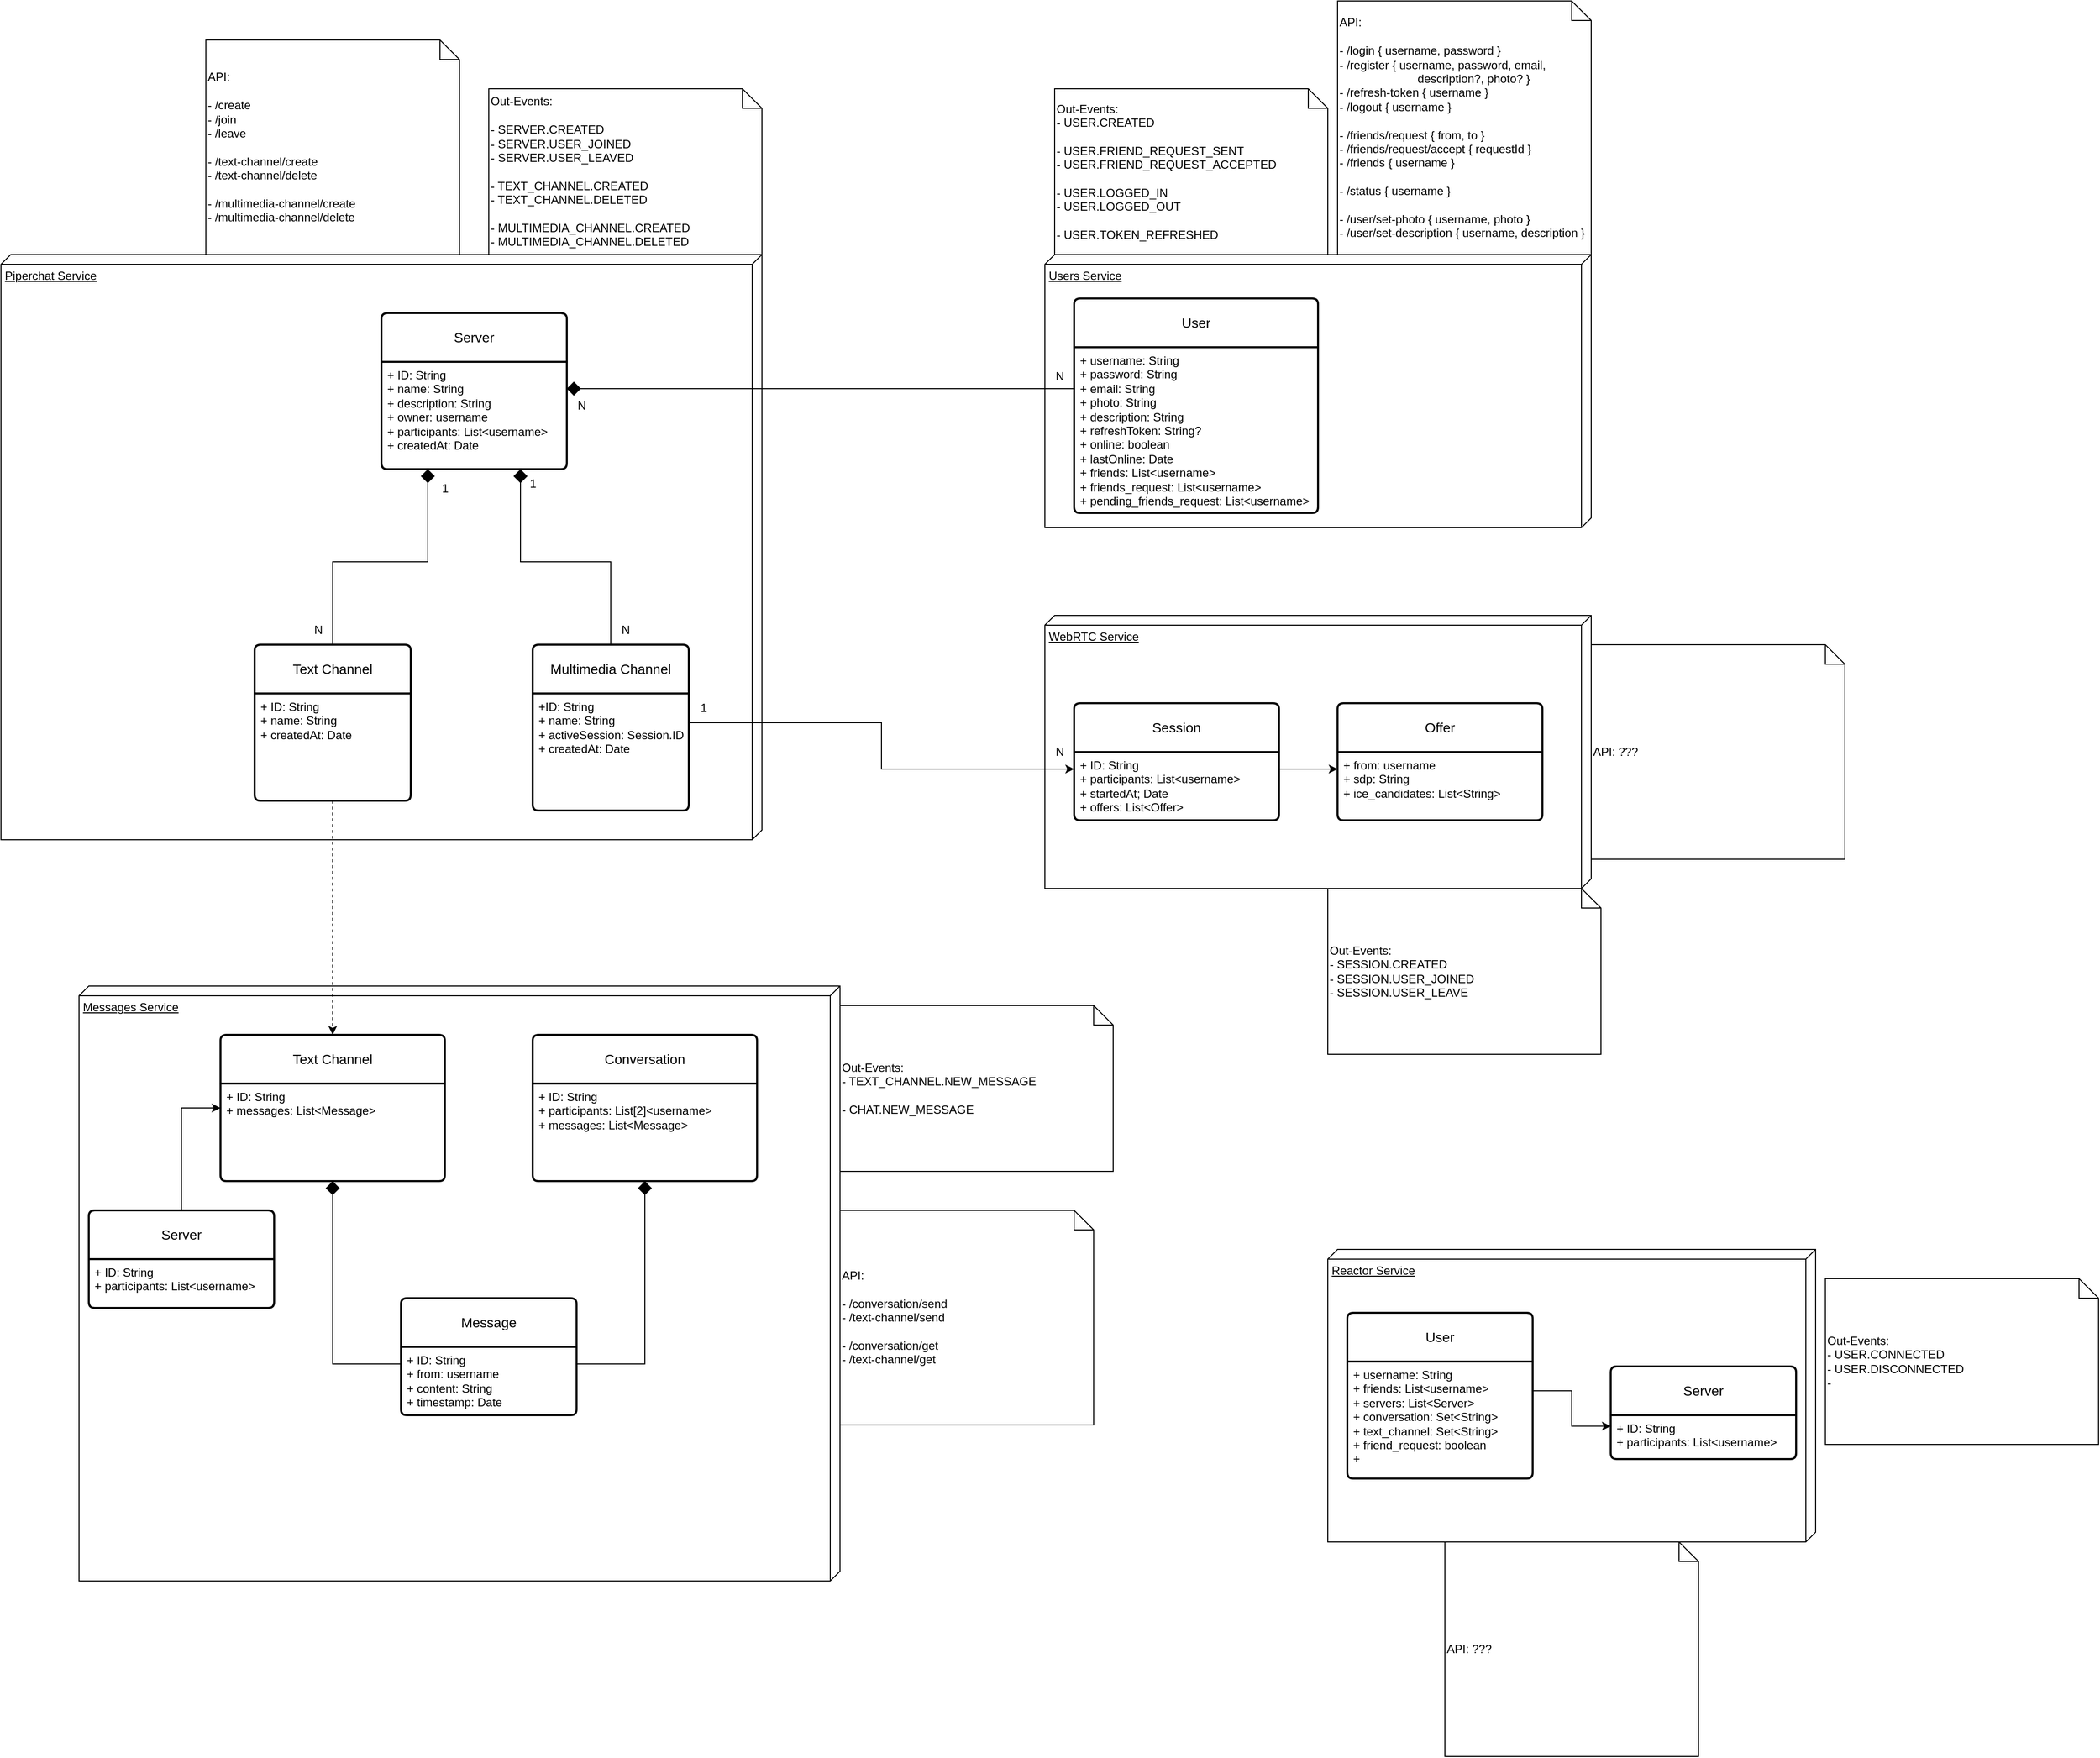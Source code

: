 <mxfile version="21.6.6" type="github" pages="7">
  <diagram name="General" id="8NHsR8Ymc2wK5Nyu_gr6">
    <mxGraphModel dx="2274" dy="1864" grid="1" gridSize="10" guides="1" tooltips="1" connect="1" arrows="1" fold="1" page="1" pageScale="1" pageWidth="850" pageHeight="1100" math="0" shadow="0">
      <root>
        <mxCell id="0" />
        <mxCell id="1" parent="0" />
        <mxCell id="7wh-No2WTboaJmC7Gdfl-18" value="Messages Service" style="verticalAlign=top;align=left;spacingTop=8;spacingLeft=2;spacingRight=12;shape=cube;size=10;direction=south;fontStyle=4;html=1;whiteSpace=wrap;" parent="1" vertex="1">
          <mxGeometry x="-210" y="660" width="780" height="610" as="geometry" />
        </mxCell>
        <mxCell id="7wh-No2WTboaJmC7Gdfl-14" value="Piperchat Service" style="verticalAlign=top;align=left;spacingTop=8;spacingLeft=2;spacingRight=12;shape=cube;size=10;direction=south;fontStyle=4;html=1;whiteSpace=wrap;" parent="1" vertex="1">
          <mxGeometry x="-290" y="-90" width="780" height="600" as="geometry" />
        </mxCell>
        <mxCell id="7wh-No2WTboaJmC7Gdfl-13" value="Users Service" style="verticalAlign=top;align=left;spacingTop=8;spacingLeft=2;spacingRight=12;shape=cube;size=10;direction=south;fontStyle=4;html=1;whiteSpace=wrap;" parent="1" vertex="1">
          <mxGeometry x="780" y="-90" width="560" height="280" as="geometry" />
        </mxCell>
        <mxCell id="s29pFKMHYIw3pCDYSGQ6-1" value="Server" style="swimlane;childLayout=stackLayout;horizontal=1;startSize=50;horizontalStack=0;rounded=1;fontSize=14;fontStyle=0;strokeWidth=2;resizeParent=0;resizeLast=1;shadow=0;dashed=0;align=center;arcSize=4;whiteSpace=wrap;html=1;" parent="1" vertex="1">
          <mxGeometry x="100" y="-30" width="190" height="160" as="geometry" />
        </mxCell>
        <mxCell id="s29pFKMHYIw3pCDYSGQ6-2" value="+ ID: String&lt;br&gt;+ name: String&lt;br&gt;+ description: String&lt;br&gt;+ owner: username&lt;br&gt;+ participants: List&amp;lt;username&amp;gt;&lt;br&gt;+ createdAt: Date&lt;br&gt;" style="align=left;strokeColor=none;fillColor=none;spacingLeft=4;fontSize=12;verticalAlign=top;resizable=0;rotatable=0;part=1;html=1;" parent="s29pFKMHYIw3pCDYSGQ6-1" vertex="1">
          <mxGeometry y="50" width="190" height="110" as="geometry" />
        </mxCell>
        <mxCell id="s29pFKMHYIw3pCDYSGQ6-3" value="User" style="swimlane;childLayout=stackLayout;horizontal=1;startSize=50;horizontalStack=0;rounded=1;fontSize=14;fontStyle=0;strokeWidth=2;resizeParent=0;resizeLast=1;shadow=0;dashed=0;align=center;arcSize=4;whiteSpace=wrap;html=1;" parent="1" vertex="1">
          <mxGeometry x="810" y="-45" width="250" height="220" as="geometry" />
        </mxCell>
        <mxCell id="s29pFKMHYIw3pCDYSGQ6-4" value="+ username: String&lt;br&gt;+ password: String&lt;br&gt;+ email: String&lt;br&gt;+ photo: String&lt;br&gt;+ description: String&lt;br&gt;+ refreshToken: String?&lt;br&gt;+ online: boolean&lt;br&gt;+ lastOnline: Date&lt;br&gt;+ friends: List&amp;lt;username&amp;gt;&lt;br&gt;+ friends_request: List&amp;lt;username&amp;gt;&lt;br&gt;+ pending_friends_request: List&amp;lt;username&amp;gt;" style="align=left;strokeColor=none;fillColor=none;spacingLeft=4;fontSize=12;verticalAlign=top;resizable=0;rotatable=0;part=1;html=1;" parent="s29pFKMHYIw3pCDYSGQ6-3" vertex="1">
          <mxGeometry y="50" width="250" height="170" as="geometry" />
        </mxCell>
        <mxCell id="s29pFKMHYIw3pCDYSGQ6-11" style="edgeStyle=orthogonalEdgeStyle;rounded=0;orthogonalLoop=1;jettySize=auto;html=1;exitX=0.5;exitY=0;exitDx=0;exitDy=0;entryX=0.25;entryY=1;entryDx=0;entryDy=0;endArrow=diamond;endFill=1;endSize=12;" parent="1" source="s29pFKMHYIw3pCDYSGQ6-5" target="s29pFKMHYIw3pCDYSGQ6-2" edge="1">
          <mxGeometry relative="1" as="geometry" />
        </mxCell>
        <mxCell id="s29pFKMHYIw3pCDYSGQ6-5" value="Text Channel" style="swimlane;childLayout=stackLayout;horizontal=1;startSize=50;horizontalStack=0;rounded=1;fontSize=14;fontStyle=0;strokeWidth=2;resizeParent=0;resizeLast=1;shadow=0;dashed=0;align=center;arcSize=4;whiteSpace=wrap;html=1;" parent="1" vertex="1">
          <mxGeometry x="-30" y="310" width="160" height="160" as="geometry" />
        </mxCell>
        <mxCell id="s29pFKMHYIw3pCDYSGQ6-6" value="+ ID: String&lt;br&gt;+ name: String&lt;br&gt;+ createdAt: Date" style="align=left;strokeColor=none;fillColor=none;spacingLeft=4;fontSize=12;verticalAlign=top;resizable=0;rotatable=0;part=1;html=1;" parent="s29pFKMHYIw3pCDYSGQ6-5" vertex="1">
          <mxGeometry y="50" width="160" height="110" as="geometry" />
        </mxCell>
        <mxCell id="s29pFKMHYIw3pCDYSGQ6-7" value="Multimedia Channel" style="swimlane;childLayout=stackLayout;horizontal=1;startSize=50;horizontalStack=0;rounded=1;fontSize=14;fontStyle=0;strokeWidth=2;resizeParent=0;resizeLast=1;shadow=0;dashed=0;align=center;arcSize=4;whiteSpace=wrap;html=1;" parent="1" vertex="1">
          <mxGeometry x="255" y="310" width="160" height="170" as="geometry" />
        </mxCell>
        <mxCell id="s29pFKMHYIw3pCDYSGQ6-8" value="+ID: String&lt;br&gt;+ name: String&lt;br&gt;+ activeSession: Session.ID&lt;br&gt;+ createdAt: Date" style="align=left;strokeColor=none;fillColor=none;spacingLeft=4;fontSize=12;verticalAlign=top;resizable=0;rotatable=0;part=1;html=1;" parent="s29pFKMHYIw3pCDYSGQ6-7" vertex="1">
          <mxGeometry y="50" width="160" height="120" as="geometry" />
        </mxCell>
        <mxCell id="s29pFKMHYIw3pCDYSGQ6-10" style="edgeStyle=orthogonalEdgeStyle;rounded=0;orthogonalLoop=1;jettySize=auto;html=1;exitX=0.75;exitY=1;exitDx=0;exitDy=0;entryX=0.5;entryY=0;entryDx=0;entryDy=0;endArrow=none;endFill=0;startArrow=diamond;startFill=1;endSize=7;startSize=12;" parent="1" source="s29pFKMHYIw3pCDYSGQ6-2" target="s29pFKMHYIw3pCDYSGQ6-7" edge="1">
          <mxGeometry relative="1" as="geometry" />
        </mxCell>
        <mxCell id="s29pFKMHYIw3pCDYSGQ6-12" value="1" style="text;html=1;align=center;verticalAlign=middle;resizable=0;points=[];autosize=1;strokeColor=none;fillColor=none;" parent="1" vertex="1">
          <mxGeometry x="240" y="130" width="30" height="30" as="geometry" />
        </mxCell>
        <mxCell id="s29pFKMHYIw3pCDYSGQ6-13" value="N" style="text;html=1;align=center;verticalAlign=middle;resizable=0;points=[];autosize=1;strokeColor=none;fillColor=none;" parent="1" vertex="1">
          <mxGeometry x="335" y="280" width="30" height="30" as="geometry" />
        </mxCell>
        <mxCell id="s29pFKMHYIw3pCDYSGQ6-14" value="N" style="text;html=1;align=center;verticalAlign=middle;resizable=0;points=[];autosize=1;strokeColor=none;fillColor=none;" parent="1" vertex="1">
          <mxGeometry x="20" y="280" width="30" height="30" as="geometry" />
        </mxCell>
        <mxCell id="7wh-No2WTboaJmC7Gdfl-12" value="WebRTC Service" style="verticalAlign=top;align=left;spacingTop=8;spacingLeft=2;spacingRight=12;shape=cube;size=10;direction=south;fontStyle=4;html=1;whiteSpace=wrap;" parent="1" vertex="1">
          <mxGeometry x="780" y="280" width="560" height="280" as="geometry" />
        </mxCell>
        <mxCell id="s29pFKMHYIw3pCDYSGQ6-15" value="1" style="text;html=1;align=center;verticalAlign=middle;resizable=0;points=[];autosize=1;strokeColor=none;fillColor=none;" parent="1" vertex="1">
          <mxGeometry x="150" y="135" width="30" height="30" as="geometry" />
        </mxCell>
        <mxCell id="s29pFKMHYIw3pCDYSGQ6-16" style="edgeStyle=orthogonalEdgeStyle;rounded=0;orthogonalLoop=1;jettySize=auto;html=1;exitX=0;exitY=0.25;exitDx=0;exitDy=0;entryX=1;entryY=0.25;entryDx=0;entryDy=0;endArrow=diamond;endFill=1;endSize=12;" parent="1" source="s29pFKMHYIw3pCDYSGQ6-4" target="s29pFKMHYIw3pCDYSGQ6-2" edge="1">
          <mxGeometry relative="1" as="geometry" />
        </mxCell>
        <mxCell id="s29pFKMHYIw3pCDYSGQ6-18" value="N" style="text;html=1;align=center;verticalAlign=middle;resizable=0;points=[];autosize=1;strokeColor=none;fillColor=none;" parent="1" vertex="1">
          <mxGeometry x="290" y="50" width="30" height="30" as="geometry" />
        </mxCell>
        <mxCell id="s29pFKMHYIw3pCDYSGQ6-19" value="N" style="text;html=1;align=center;verticalAlign=middle;resizable=0;points=[];autosize=1;strokeColor=none;fillColor=none;" parent="1" vertex="1">
          <mxGeometry x="780" y="20" width="30" height="30" as="geometry" />
        </mxCell>
        <mxCell id="7wh-No2WTboaJmC7Gdfl-1" value="Session" style="swimlane;childLayout=stackLayout;horizontal=1;startSize=50;horizontalStack=0;rounded=1;fontSize=14;fontStyle=0;strokeWidth=2;resizeParent=0;resizeLast=1;shadow=0;dashed=0;align=center;arcSize=4;whiteSpace=wrap;html=1;" parent="1" vertex="1">
          <mxGeometry x="810" y="370" width="210" height="120" as="geometry" />
        </mxCell>
        <mxCell id="7wh-No2WTboaJmC7Gdfl-2" value="+ ID: String&lt;br&gt;+ participants: List&amp;lt;username&amp;gt;&lt;br&gt;+ startedAt; Date&lt;br&gt;+ offers: List&amp;lt;Offer&amp;gt;" style="align=left;strokeColor=none;fillColor=none;spacingLeft=4;fontSize=12;verticalAlign=top;resizable=0;rotatable=0;part=1;html=1;" parent="7wh-No2WTboaJmC7Gdfl-1" vertex="1">
          <mxGeometry y="50" width="210" height="70" as="geometry" />
        </mxCell>
        <mxCell id="7wh-No2WTboaJmC7Gdfl-3" style="edgeStyle=orthogonalEdgeStyle;rounded=0;orthogonalLoop=1;jettySize=auto;html=1;exitX=1;exitY=0.25;exitDx=0;exitDy=0;entryX=0;entryY=0.25;entryDx=0;entryDy=0;" parent="1" source="s29pFKMHYIw3pCDYSGQ6-8" target="7wh-No2WTboaJmC7Gdfl-2" edge="1">
          <mxGeometry relative="1" as="geometry" />
        </mxCell>
        <mxCell id="7wh-No2WTboaJmC7Gdfl-4" value="Message" style="swimlane;childLayout=stackLayout;horizontal=1;startSize=50;horizontalStack=0;rounded=1;fontSize=14;fontStyle=0;strokeWidth=2;resizeParent=0;resizeLast=1;shadow=0;dashed=0;align=center;arcSize=4;whiteSpace=wrap;html=1;" parent="1" vertex="1">
          <mxGeometry x="120" y="980" width="180" height="120" as="geometry" />
        </mxCell>
        <mxCell id="7wh-No2WTboaJmC7Gdfl-5" value="+ ID: String&lt;br&gt;+ from: username&lt;br&gt;+ content: String&lt;br&gt;+ timestamp: Date&lt;br&gt;" style="align=left;strokeColor=none;fillColor=none;spacingLeft=4;fontSize=12;verticalAlign=top;resizable=0;rotatable=0;part=1;html=1;" parent="7wh-No2WTboaJmC7Gdfl-4" vertex="1">
          <mxGeometry y="50" width="180" height="70" as="geometry" />
        </mxCell>
        <mxCell id="7wh-No2WTboaJmC7Gdfl-7" value="Offer" style="swimlane;childLayout=stackLayout;horizontal=1;startSize=50;horizontalStack=0;rounded=1;fontSize=14;fontStyle=0;strokeWidth=2;resizeParent=0;resizeLast=1;shadow=0;dashed=0;align=center;arcSize=4;whiteSpace=wrap;html=1;" parent="1" vertex="1">
          <mxGeometry x="1080" y="370" width="210" height="120" as="geometry" />
        </mxCell>
        <mxCell id="7wh-No2WTboaJmC7Gdfl-8" value="+ from: username&lt;br&gt;+ sdp: String&lt;br&gt;+ ice_candidates: List&amp;lt;String&amp;gt;" style="align=left;strokeColor=none;fillColor=none;spacingLeft=4;fontSize=12;verticalAlign=top;resizable=0;rotatable=0;part=1;html=1;" parent="7wh-No2WTboaJmC7Gdfl-7" vertex="1">
          <mxGeometry y="50" width="210" height="70" as="geometry" />
        </mxCell>
        <mxCell id="7wh-No2WTboaJmC7Gdfl-9" style="edgeStyle=orthogonalEdgeStyle;rounded=0;orthogonalLoop=1;jettySize=auto;html=1;exitX=1;exitY=0.25;exitDx=0;exitDy=0;entryX=0;entryY=0.25;entryDx=0;entryDy=0;" parent="1" source="7wh-No2WTboaJmC7Gdfl-2" target="7wh-No2WTboaJmC7Gdfl-8" edge="1">
          <mxGeometry relative="1" as="geometry" />
        </mxCell>
        <mxCell id="7wh-No2WTboaJmC7Gdfl-19" value="1" style="text;html=1;align=center;verticalAlign=middle;resizable=0;points=[];autosize=1;strokeColor=none;fillColor=none;" parent="1" vertex="1">
          <mxGeometry x="415" y="360" width="30" height="30" as="geometry" />
        </mxCell>
        <mxCell id="7wh-No2WTboaJmC7Gdfl-20" value="N" style="text;html=1;align=center;verticalAlign=middle;resizable=0;points=[];autosize=1;strokeColor=none;fillColor=none;" parent="1" vertex="1">
          <mxGeometry x="780" y="405" width="30" height="30" as="geometry" />
        </mxCell>
        <mxCell id="9NbjZctbXflYfwBN7HnV-1" value="Out-Events:&lt;br&gt;&lt;br&gt;- SERVER.CREATED&lt;br&gt;- SERVER.USER_JOINED&lt;br&gt;- SERVER.USER_LEAVED&lt;br&gt;&lt;br&gt;- TEXT_CHANNEL.CREATED&lt;br&gt;- TEXT_CHANNEL.DELETED&lt;br&gt;&lt;br&gt;- MULTIMEDIA_CHANNEL.CREATED&lt;br&gt;- MULTIMEDIA_CHANNEL.DELETED" style="shape=note;size=20;whiteSpace=wrap;html=1;align=left;" vertex="1" parent="1">
          <mxGeometry x="210" y="-260" width="280" height="170" as="geometry" />
        </mxCell>
        <mxCell id="9NbjZctbXflYfwBN7HnV-2" value="Out-Events:&lt;br&gt;- USER.CREATED&lt;br&gt;&lt;br&gt;- USER.FRIEND_REQUEST_SENT&lt;br&gt;- USER.FRIEND_REQUEST_ACCEPTED&lt;br&gt;&lt;br&gt;- USER.LOGGED_IN&lt;br&gt;- USER.LOGGED_OUT&lt;br&gt;&lt;br style=&quot;border-color: var(--border-color);&quot;&gt;- USER.TOKEN_REFRESHED" style="shape=note;size=20;whiteSpace=wrap;html=1;align=left;" vertex="1" parent="1">
          <mxGeometry x="790" y="-260" width="280" height="170" as="geometry" />
        </mxCell>
        <mxCell id="sGge5SKSTXFPz8y5dbad-1" value="Out-Events:&lt;br&gt;- TEXT_CHANNEL.NEW_MESSAGE&lt;br&gt;&lt;br&gt;- CHAT.NEW_MESSAGE" style="shape=note;size=20;whiteSpace=wrap;html=1;align=left;" vertex="1" parent="1">
          <mxGeometry x="570" y="680" width="280" height="170" as="geometry" />
        </mxCell>
        <mxCell id="sGge5SKSTXFPz8y5dbad-2" value="Out-Events:&lt;br&gt;- SESSION.CREATED&lt;br&gt;- SESSION.USER_JOINED&lt;br&gt;- SESSION.USER_LEAVE" style="shape=note;size=20;whiteSpace=wrap;html=1;align=left;" vertex="1" parent="1">
          <mxGeometry x="1070" y="560" width="280" height="170" as="geometry" />
        </mxCell>
        <mxCell id="sGge5SKSTXFPz8y5dbad-8" value="Conversation" style="swimlane;childLayout=stackLayout;horizontal=1;startSize=50;horizontalStack=0;rounded=1;fontSize=14;fontStyle=0;strokeWidth=2;resizeParent=0;resizeLast=1;shadow=0;dashed=0;align=center;arcSize=4;whiteSpace=wrap;html=1;" vertex="1" parent="1">
          <mxGeometry x="255" y="710" width="230" height="150" as="geometry" />
        </mxCell>
        <mxCell id="sGge5SKSTXFPz8y5dbad-9" value="+ ID: String&lt;br&gt;+ participants: List[2]&amp;lt;username&amp;gt;&lt;br&gt;+ messages: List&amp;lt;Message&amp;gt;" style="align=left;strokeColor=none;fillColor=none;spacingLeft=4;fontSize=12;verticalAlign=top;resizable=0;rotatable=0;part=1;html=1;" vertex="1" parent="sGge5SKSTXFPz8y5dbad-8">
          <mxGeometry y="50" width="230" height="100" as="geometry" />
        </mxCell>
        <mxCell id="sGge5SKSTXFPz8y5dbad-10" style="edgeStyle=orthogonalEdgeStyle;rounded=0;orthogonalLoop=1;jettySize=auto;html=1;exitX=0.5;exitY=1;exitDx=0;exitDy=0;entryX=1;entryY=0.25;entryDx=0;entryDy=0;startArrow=diamond;startFill=1;endArrow=none;endFill=0;startSize=12;" edge="1" parent="1" source="sGge5SKSTXFPz8y5dbad-9" target="7wh-No2WTboaJmC7Gdfl-5">
          <mxGeometry relative="1" as="geometry" />
        </mxCell>
        <mxCell id="sGge5SKSTXFPz8y5dbad-11" value="Text Channel" style="swimlane;childLayout=stackLayout;horizontal=1;startSize=50;horizontalStack=0;rounded=1;fontSize=14;fontStyle=0;strokeWidth=2;resizeParent=0;resizeLast=1;shadow=0;dashed=0;align=center;arcSize=4;whiteSpace=wrap;html=1;" vertex="1" parent="1">
          <mxGeometry x="-65" y="710" width="230" height="150" as="geometry" />
        </mxCell>
        <mxCell id="sGge5SKSTXFPz8y5dbad-12" value="+ ID: String&lt;br&gt;+ messages: List&amp;lt;Message&amp;gt;" style="align=left;strokeColor=none;fillColor=none;spacingLeft=4;fontSize=12;verticalAlign=top;resizable=0;rotatable=0;part=1;html=1;" vertex="1" parent="sGge5SKSTXFPz8y5dbad-11">
          <mxGeometry y="50" width="230" height="100" as="geometry" />
        </mxCell>
        <mxCell id="sGge5SKSTXFPz8y5dbad-17" style="edgeStyle=orthogonalEdgeStyle;rounded=0;orthogonalLoop=1;jettySize=auto;html=1;exitX=0.5;exitY=1;exitDx=0;exitDy=0;entryX=0;entryY=0.25;entryDx=0;entryDy=0;startArrow=diamond;startFill=1;endArrow=none;endFill=0;startSize=12;" edge="1" parent="1" source="sGge5SKSTXFPz8y5dbad-12" target="7wh-No2WTboaJmC7Gdfl-5">
          <mxGeometry relative="1" as="geometry" />
        </mxCell>
        <mxCell id="sGge5SKSTXFPz8y5dbad-18" style="edgeStyle=orthogonalEdgeStyle;rounded=0;orthogonalLoop=1;jettySize=auto;html=1;exitX=0.5;exitY=1;exitDx=0;exitDy=0;dashed=1;" edge="1" parent="1" source="s29pFKMHYIw3pCDYSGQ6-6" target="sGge5SKSTXFPz8y5dbad-11">
          <mxGeometry relative="1" as="geometry" />
        </mxCell>
        <mxCell id="sGge5SKSTXFPz8y5dbad-21" style="edgeStyle=orthogonalEdgeStyle;rounded=0;orthogonalLoop=1;jettySize=auto;html=1;exitX=0.5;exitY=0;exitDx=0;exitDy=0;entryX=0;entryY=0.25;entryDx=0;entryDy=0;" edge="1" parent="1" source="sGge5SKSTXFPz8y5dbad-19" target="sGge5SKSTXFPz8y5dbad-12">
          <mxGeometry relative="1" as="geometry" />
        </mxCell>
        <mxCell id="sGge5SKSTXFPz8y5dbad-19" value="Server" style="swimlane;childLayout=stackLayout;horizontal=1;startSize=50;horizontalStack=0;rounded=1;fontSize=14;fontStyle=0;strokeWidth=2;resizeParent=0;resizeLast=1;shadow=0;dashed=0;align=center;arcSize=4;whiteSpace=wrap;html=1;" vertex="1" parent="1">
          <mxGeometry x="-200" y="890" width="190" height="100" as="geometry" />
        </mxCell>
        <mxCell id="sGge5SKSTXFPz8y5dbad-20" value="+ ID: String&lt;br&gt;+ participants: List&amp;lt;username&amp;gt;" style="align=left;strokeColor=none;fillColor=none;spacingLeft=4;fontSize=12;verticalAlign=top;resizable=0;rotatable=0;part=1;html=1;" vertex="1" parent="sGge5SKSTXFPz8y5dbad-19">
          <mxGeometry y="50" width="190" height="50" as="geometry" />
        </mxCell>
        <mxCell id="sGge5SKSTXFPz8y5dbad-22" value="Reactor Service" style="verticalAlign=top;align=left;spacingTop=8;spacingLeft=2;spacingRight=12;shape=cube;size=10;direction=south;fontStyle=4;html=1;whiteSpace=wrap;" vertex="1" parent="1">
          <mxGeometry x="1070" y="930" width="500" height="300" as="geometry" />
        </mxCell>
        <mxCell id="sGge5SKSTXFPz8y5dbad-23" value="Out-Events:&lt;br&gt;- USER.CONNECTED&lt;br&gt;- USER.DISCONNECTED&lt;br&gt;-&amp;nbsp;" style="shape=note;size=20;whiteSpace=wrap;html=1;align=left;" vertex="1" parent="1">
          <mxGeometry x="1580" y="960" width="280" height="170" as="geometry" />
        </mxCell>
        <mxCell id="sGge5SKSTXFPz8y5dbad-24" value="User" style="swimlane;childLayout=stackLayout;horizontal=1;startSize=50;horizontalStack=0;rounded=1;fontSize=14;fontStyle=0;strokeWidth=2;resizeParent=0;resizeLast=1;shadow=0;dashed=0;align=center;arcSize=4;whiteSpace=wrap;html=1;" vertex="1" parent="1">
          <mxGeometry x="1090" y="995" width="190" height="170" as="geometry" />
        </mxCell>
        <mxCell id="sGge5SKSTXFPz8y5dbad-25" value="+ username: String&lt;br&gt;+ friends: List&amp;lt;username&amp;gt;&lt;br&gt;+ servers: List&amp;lt;Server&amp;gt;&lt;br&gt;+ conversation: Set&amp;lt;String&amp;gt;&lt;br&gt;+ text_channel: Set&amp;lt;String&amp;gt;&lt;br&gt;+ friend_request: boolean&lt;br&gt;+&amp;nbsp;" style="align=left;strokeColor=none;fillColor=none;spacingLeft=4;fontSize=12;verticalAlign=top;resizable=0;rotatable=0;part=1;html=1;" vertex="1" parent="sGge5SKSTXFPz8y5dbad-24">
          <mxGeometry y="50" width="190" height="120" as="geometry" />
        </mxCell>
        <mxCell id="sGge5SKSTXFPz8y5dbad-26" value="API:&lt;br&gt;&lt;br&gt;- /login { username, password }&lt;br&gt;- /register { username, password, email, &lt;span style=&quot;white-space: pre;&quot;&gt;&#x9;&lt;/span&gt;&lt;span style=&quot;white-space: pre;&quot;&gt;&#x9;&lt;/span&gt;&lt;span style=&quot;white-space: pre;&quot;&gt;&#x9;&lt;/span&gt;description?, photo? }&lt;br&gt;- /refresh-token { username }&lt;br&gt;- /logout { username }&lt;br&gt;&lt;br&gt;- /friends/request { from, to }&lt;br&gt;- /friends/request/accept { requestId }&lt;br&gt;- /friends { username }&lt;br&gt;&lt;br&gt;- /status { username }&lt;br&gt;&lt;br&gt;- /user/set-photo { username, photo }&lt;br&gt;- /user/set-description { username, description }" style="shape=note;size=20;whiteSpace=wrap;html=1;align=left;" vertex="1" parent="1">
          <mxGeometry x="1080" y="-350" width="260" height="260" as="geometry" />
        </mxCell>
        <mxCell id="sGge5SKSTXFPz8y5dbad-27" value="API:&lt;br&gt;&lt;br&gt;- /create&lt;br&gt;- /join&lt;br&gt;- /leave&lt;br&gt;&lt;br&gt;- /text-channel/create&lt;br&gt;- /text-channel/delete&lt;br&gt;&lt;br&gt;- /multimedia-channel/create&lt;br&gt;- /multimedia-channel/delete" style="shape=note;size=20;whiteSpace=wrap;html=1;align=left;" vertex="1" parent="1">
          <mxGeometry x="-80" y="-310" width="260" height="220" as="geometry" />
        </mxCell>
        <mxCell id="sGge5SKSTXFPz8y5dbad-28" value="API: ???" style="shape=note;size=20;whiteSpace=wrap;html=1;align=left;" vertex="1" parent="1">
          <mxGeometry x="1340" y="310" width="260" height="220" as="geometry" />
        </mxCell>
        <mxCell id="sGge5SKSTXFPz8y5dbad-29" value="API: ???" style="shape=note;size=20;whiteSpace=wrap;html=1;align=left;" vertex="1" parent="1">
          <mxGeometry x="1190" y="1230" width="260" height="220" as="geometry" />
        </mxCell>
        <mxCell id="sGge5SKSTXFPz8y5dbad-30" value="API:&lt;br&gt;&lt;br&gt;- /conversation/send&lt;br&gt;- /text-channel/send&lt;br&gt;&lt;br&gt;- /conversation/get&lt;br&gt;- /text-channel/get" style="shape=note;size=20;whiteSpace=wrap;html=1;align=left;" vertex="1" parent="1">
          <mxGeometry x="570" y="890" width="260" height="220" as="geometry" />
        </mxCell>
        <mxCell id="sGge5SKSTXFPz8y5dbad-36" value="Server" style="swimlane;childLayout=stackLayout;horizontal=1;startSize=50;horizontalStack=0;rounded=1;fontSize=14;fontStyle=0;strokeWidth=2;resizeParent=0;resizeLast=1;shadow=0;dashed=0;align=center;arcSize=4;whiteSpace=wrap;html=1;" vertex="1" parent="1">
          <mxGeometry x="1360" y="1050" width="190" height="95" as="geometry" />
        </mxCell>
        <mxCell id="sGge5SKSTXFPz8y5dbad-37" value="+ ID: String&lt;br&gt;+ participants: List&amp;lt;username&amp;gt;" style="align=left;strokeColor=none;fillColor=none;spacingLeft=4;fontSize=12;verticalAlign=top;resizable=0;rotatable=0;part=1;html=1;" vertex="1" parent="sGge5SKSTXFPz8y5dbad-36">
          <mxGeometry y="50" width="190" height="45" as="geometry" />
        </mxCell>
        <mxCell id="sGge5SKSTXFPz8y5dbad-39" style="edgeStyle=orthogonalEdgeStyle;rounded=0;orthogonalLoop=1;jettySize=auto;html=1;exitX=1;exitY=0.25;exitDx=0;exitDy=0;entryX=0;entryY=0.25;entryDx=0;entryDy=0;" edge="1" parent="1" source="sGge5SKSTXFPz8y5dbad-25" target="sGge5SKSTXFPz8y5dbad-37">
          <mxGeometry relative="1" as="geometry" />
        </mxCell>
      </root>
    </mxGraphModel>
  </diagram>
  <diagram id="amCAOWOZRxVOXFIg68wc" name="Gateway">
    <mxGraphModel dx="1426" dy="764" grid="1" gridSize="10" guides="1" tooltips="1" connect="1" arrows="1" fold="1" page="1" pageScale="1" pageWidth="850" pageHeight="1100" math="0" shadow="0">
      <root>
        <mxCell id="0" />
        <mxCell id="1" parent="0" />
      </root>
    </mxGraphModel>
  </diagram>
  <diagram id="_lMabQaZj5_jKldqBJlI" name="Piperchat">
    <mxGraphModel dx="1426" dy="764" grid="1" gridSize="10" guides="1" tooltips="1" connect="1" arrows="1" fold="1" page="1" pageScale="1" pageWidth="850" pageHeight="1100" math="0" shadow="0">
      <root>
        <mxCell id="0" />
        <mxCell id="1" parent="0" />
      </root>
    </mxGraphModel>
  </diagram>
  <diagram id="WEcGukOFzSfNvV3rkOfA" name="Users">
    <mxGraphModel dx="1426" dy="764" grid="1" gridSize="10" guides="1" tooltips="1" connect="1" arrows="1" fold="1" page="1" pageScale="1" pageWidth="850" pageHeight="1100" math="0" shadow="0">
      <root>
        <mxCell id="0" />
        <mxCell id="1" parent="0" />
      </root>
    </mxGraphModel>
  </diagram>
  <diagram id="U9GNl_zU9W2Nxjv8qjK4" name="Messages">
    <mxGraphModel dx="1426" dy="764" grid="1" gridSize="10" guides="1" tooltips="1" connect="1" arrows="1" fold="1" page="1" pageScale="1" pageWidth="850" pageHeight="1100" math="0" shadow="0">
      <root>
        <mxCell id="0" />
        <mxCell id="1" parent="0" />
      </root>
    </mxGraphModel>
  </diagram>
  <diagram id="hUoIGhUYRTdeKqbPJZkR" name="WebRTC">
    <mxGraphModel dx="1426" dy="764" grid="1" gridSize="10" guides="1" tooltips="1" connect="1" arrows="1" fold="1" page="1" pageScale="1" pageWidth="850" pageHeight="1100" math="0" shadow="0">
      <root>
        <mxCell id="0" />
        <mxCell id="1" parent="0" />
      </root>
    </mxGraphModel>
  </diagram>
  <diagram id="PXEkbHz4YBZyNrTI2job" name="Notifications">
    <mxGraphModel dx="1426" dy="764" grid="1" gridSize="10" guides="1" tooltips="1" connect="1" arrows="1" fold="1" page="1" pageScale="1" pageWidth="850" pageHeight="1100" math="0" shadow="0">
      <root>
        <mxCell id="0" />
        <mxCell id="1" parent="0" />
      </root>
    </mxGraphModel>
  </diagram>
</mxfile>
